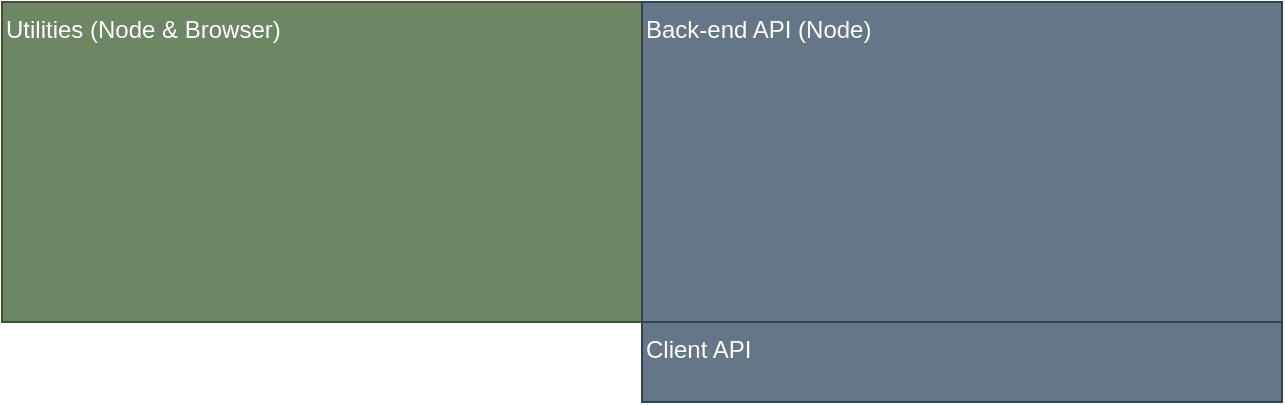 <mxfile version="13.0.9">
    <diagram id="6hGFLwfOUW9BJ-s0fimq" name="Page-1">
        <mxGraphModel dx="1671" dy="591" grid="1" gridSize="10" guides="1" tooltips="1" connect="1" arrows="1" fold="1" page="1" pageScale="1" pageWidth="827" pageHeight="1169" math="0" shadow="0">
            <root>
                <mxCell id="0"/>
                <mxCell id="1" parent="0"/>
                <mxCell id="2" value="Utilities (Node &amp;amp; Browser)" style="rounded=0;whiteSpace=wrap;html=1;fillColor=#6d8764;strokeColor=#3A5431;fontColor=#ffffff;align=left;verticalAlign=top;" vertex="1" parent="1">
                    <mxGeometry width="320" height="160" as="geometry"/>
                </mxCell>
                <mxCell id="3" value="Back-end API (Node)" style="rounded=0;whiteSpace=wrap;html=1;fillColor=#647687;strokeColor=#314354;fontColor=#ffffff;align=left;verticalAlign=top;" vertex="1" parent="1">
                    <mxGeometry x="320" width="320" height="160" as="geometry"/>
                </mxCell>
                <mxCell id="4" value="Client API" style="rounded=0;whiteSpace=wrap;html=1;fillColor=#647687;strokeColor=#314354;fontColor=#ffffff;align=left;verticalAlign=top;" vertex="1" parent="1">
                    <mxGeometry x="320" y="160" width="320" height="40" as="geometry"/>
                </mxCell>
            </root>
        </mxGraphModel>
    </diagram>
</mxfile>